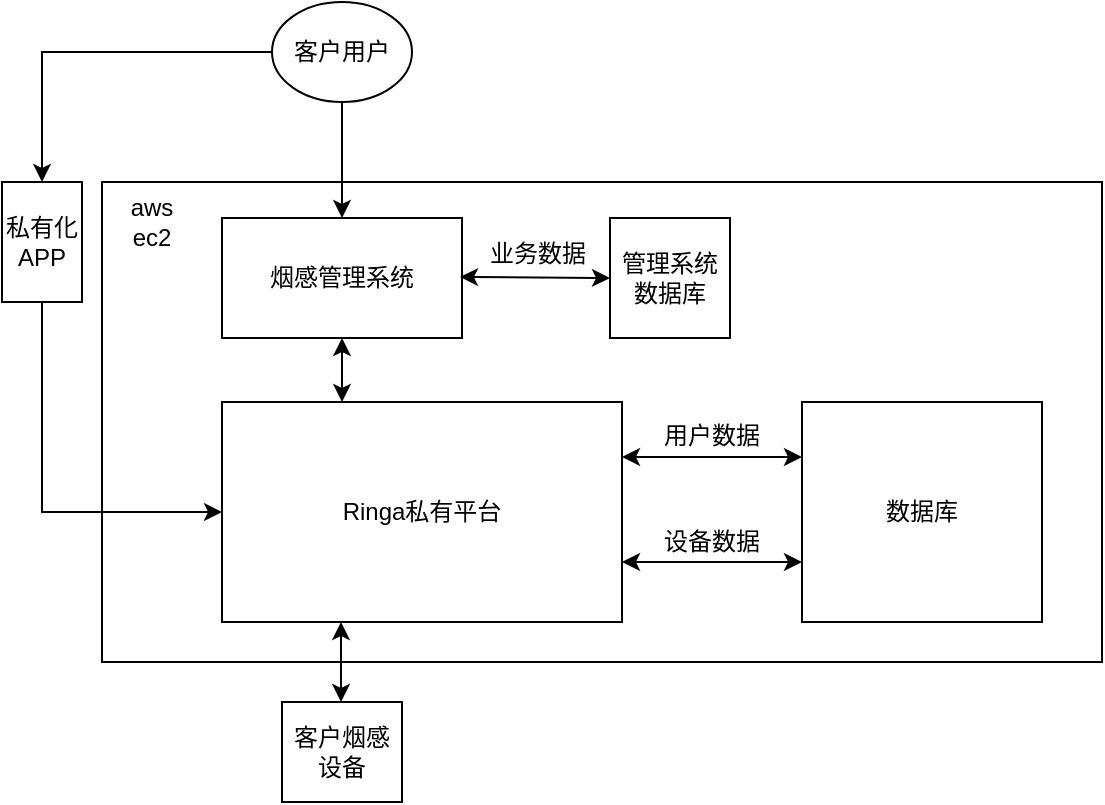 <mxfile version="14.4.3" type="github">
  <diagram id="lVXfZRTqtnKGtWbZmzMi" name="Page-1">
    <mxGraphModel dx="1426" dy="772" grid="1" gridSize="10" guides="1" tooltips="1" connect="1" arrows="1" fold="1" page="1" pageScale="1" pageWidth="827" pageHeight="1169" math="0" shadow="0">
      <root>
        <mxCell id="0" />
        <mxCell id="1" parent="0" />
        <mxCell id="htOWc3vwBiGA04LyV9Uv-2" value="" style="rounded=0;whiteSpace=wrap;html=1;" vertex="1" parent="1">
          <mxGeometry x="100" y="200" width="500" height="240" as="geometry" />
        </mxCell>
        <mxCell id="htOWc3vwBiGA04LyV9Uv-3" value="Ringa私有平台" style="rounded=0;whiteSpace=wrap;html=1;" vertex="1" parent="1">
          <mxGeometry x="160" y="310" width="200" height="110" as="geometry" />
        </mxCell>
        <mxCell id="htOWc3vwBiGA04LyV9Uv-30" style="edgeStyle=orthogonalEdgeStyle;rounded=0;orthogonalLoop=1;jettySize=auto;html=1;entryX=0;entryY=0.5;entryDx=0;entryDy=0;exitX=0.5;exitY=1;exitDx=0;exitDy=0;" edge="1" parent="1" source="htOWc3vwBiGA04LyV9Uv-4" target="htOWc3vwBiGA04LyV9Uv-3">
          <mxGeometry relative="1" as="geometry" />
        </mxCell>
        <mxCell id="htOWc3vwBiGA04LyV9Uv-4" value="私有化&lt;br&gt;APP" style="rounded=0;whiteSpace=wrap;html=1;" vertex="1" parent="1">
          <mxGeometry x="50" y="200" width="40" height="60" as="geometry" />
        </mxCell>
        <mxCell id="htOWc3vwBiGA04LyV9Uv-5" value="烟感管理系统" style="rounded=0;whiteSpace=wrap;html=1;" vertex="1" parent="1">
          <mxGeometry x="160" y="218" width="120" height="60" as="geometry" />
        </mxCell>
        <mxCell id="htOWc3vwBiGA04LyV9Uv-6" value="数据库" style="rounded=0;whiteSpace=wrap;html=1;align=center;" vertex="1" parent="1">
          <mxGeometry x="450" y="310" width="120" height="110" as="geometry" />
        </mxCell>
        <mxCell id="htOWc3vwBiGA04LyV9Uv-7" value="客户烟感设备" style="rounded=0;whiteSpace=wrap;html=1;" vertex="1" parent="1">
          <mxGeometry x="190" y="460" width="60" height="50" as="geometry" />
        </mxCell>
        <mxCell id="htOWc3vwBiGA04LyV9Uv-27" style="edgeStyle=orthogonalEdgeStyle;rounded=0;orthogonalLoop=1;jettySize=auto;html=1;" edge="1" parent="1" source="htOWc3vwBiGA04LyV9Uv-11" target="htOWc3vwBiGA04LyV9Uv-5">
          <mxGeometry relative="1" as="geometry" />
        </mxCell>
        <mxCell id="htOWc3vwBiGA04LyV9Uv-28" style="edgeStyle=orthogonalEdgeStyle;rounded=0;orthogonalLoop=1;jettySize=auto;html=1;entryX=0.5;entryY=0;entryDx=0;entryDy=0;" edge="1" parent="1" source="htOWc3vwBiGA04LyV9Uv-11" target="htOWc3vwBiGA04LyV9Uv-4">
          <mxGeometry relative="1" as="geometry" />
        </mxCell>
        <mxCell id="htOWc3vwBiGA04LyV9Uv-11" value="客户用户" style="ellipse;whiteSpace=wrap;html=1;" vertex="1" parent="1">
          <mxGeometry x="185" y="110" width="70" height="50" as="geometry" />
        </mxCell>
        <mxCell id="htOWc3vwBiGA04LyV9Uv-14" value="" style="endArrow=classic;startArrow=classic;html=1;entryX=0.5;entryY=1;entryDx=0;entryDy=0;exitX=0.3;exitY=0;exitDx=0;exitDy=0;exitPerimeter=0;" edge="1" parent="1" target="htOWc3vwBiGA04LyV9Uv-5" source="htOWc3vwBiGA04LyV9Uv-3">
          <mxGeometry width="50" height="50" relative="1" as="geometry">
            <mxPoint x="290" y="308" as="sourcePoint" />
            <mxPoint x="414" y="240" as="targetPoint" />
          </mxGeometry>
        </mxCell>
        <mxCell id="htOWc3vwBiGA04LyV9Uv-16" value="" style="endArrow=classic;startArrow=classic;html=1;entryX=0.5;entryY=1;entryDx=0;entryDy=0;" edge="1" parent="1">
          <mxGeometry width="50" height="50" relative="1" as="geometry">
            <mxPoint x="219.5" y="460" as="sourcePoint" />
            <mxPoint x="219.5" y="420" as="targetPoint" />
          </mxGeometry>
        </mxCell>
        <mxCell id="htOWc3vwBiGA04LyV9Uv-18" value="" style="endArrow=classic;startArrow=classic;html=1;exitX=1;exitY=0.25;exitDx=0;exitDy=0;entryX=0;entryY=0.25;entryDx=0;entryDy=0;" edge="1" parent="1" source="htOWc3vwBiGA04LyV9Uv-3" target="htOWc3vwBiGA04LyV9Uv-6">
          <mxGeometry width="50" height="50" relative="1" as="geometry">
            <mxPoint x="390" y="420" as="sourcePoint" />
            <mxPoint x="440" y="370" as="targetPoint" />
          </mxGeometry>
        </mxCell>
        <mxCell id="htOWc3vwBiGA04LyV9Uv-19" value="" style="endArrow=classic;startArrow=classic;html=1;exitX=1;exitY=0.25;exitDx=0;exitDy=0;entryX=0;entryY=0.25;entryDx=0;entryDy=0;" edge="1" parent="1">
          <mxGeometry width="50" height="50" relative="1" as="geometry">
            <mxPoint x="360" y="390" as="sourcePoint" />
            <mxPoint x="450" y="390" as="targetPoint" />
          </mxGeometry>
        </mxCell>
        <mxCell id="htOWc3vwBiGA04LyV9Uv-20" value="设备数据" style="text;html=1;strokeColor=none;fillColor=none;align=center;verticalAlign=middle;whiteSpace=wrap;rounded=0;" vertex="1" parent="1">
          <mxGeometry x="380" y="370" width="50" height="20" as="geometry" />
        </mxCell>
        <mxCell id="htOWc3vwBiGA04LyV9Uv-21" value="用户数据" style="text;html=1;strokeColor=none;fillColor=none;align=center;verticalAlign=middle;whiteSpace=wrap;rounded=0;" vertex="1" parent="1">
          <mxGeometry x="380" y="317" width="50" height="20" as="geometry" />
        </mxCell>
        <mxCell id="htOWc3vwBiGA04LyV9Uv-22" value="管理系统数据库" style="whiteSpace=wrap;html=1;aspect=fixed;" vertex="1" parent="1">
          <mxGeometry x="354" y="218" width="60" height="60" as="geometry" />
        </mxCell>
        <mxCell id="htOWc3vwBiGA04LyV9Uv-23" value="" style="endArrow=classic;startArrow=classic;html=1;exitX=1;exitY=0.25;exitDx=0;exitDy=0;entryX=0;entryY=0.5;entryDx=0;entryDy=0;" edge="1" parent="1" target="htOWc3vwBiGA04LyV9Uv-22">
          <mxGeometry width="50" height="50" relative="1" as="geometry">
            <mxPoint x="279" y="247.5" as="sourcePoint" />
            <mxPoint x="349" y="248" as="targetPoint" />
          </mxGeometry>
        </mxCell>
        <mxCell id="htOWc3vwBiGA04LyV9Uv-24" value="业务数据" style="text;html=1;strokeColor=none;fillColor=none;align=center;verticalAlign=middle;whiteSpace=wrap;rounded=0;" vertex="1" parent="1">
          <mxGeometry x="293" y="226" width="50" height="20" as="geometry" />
        </mxCell>
        <mxCell id="htOWc3vwBiGA04LyV9Uv-25" value="aws&lt;br&gt;ec2" style="text;html=1;strokeColor=none;fillColor=none;align=center;verticalAlign=middle;whiteSpace=wrap;rounded=0;" vertex="1" parent="1">
          <mxGeometry x="100" y="210" width="50" height="20" as="geometry" />
        </mxCell>
      </root>
    </mxGraphModel>
  </diagram>
</mxfile>
